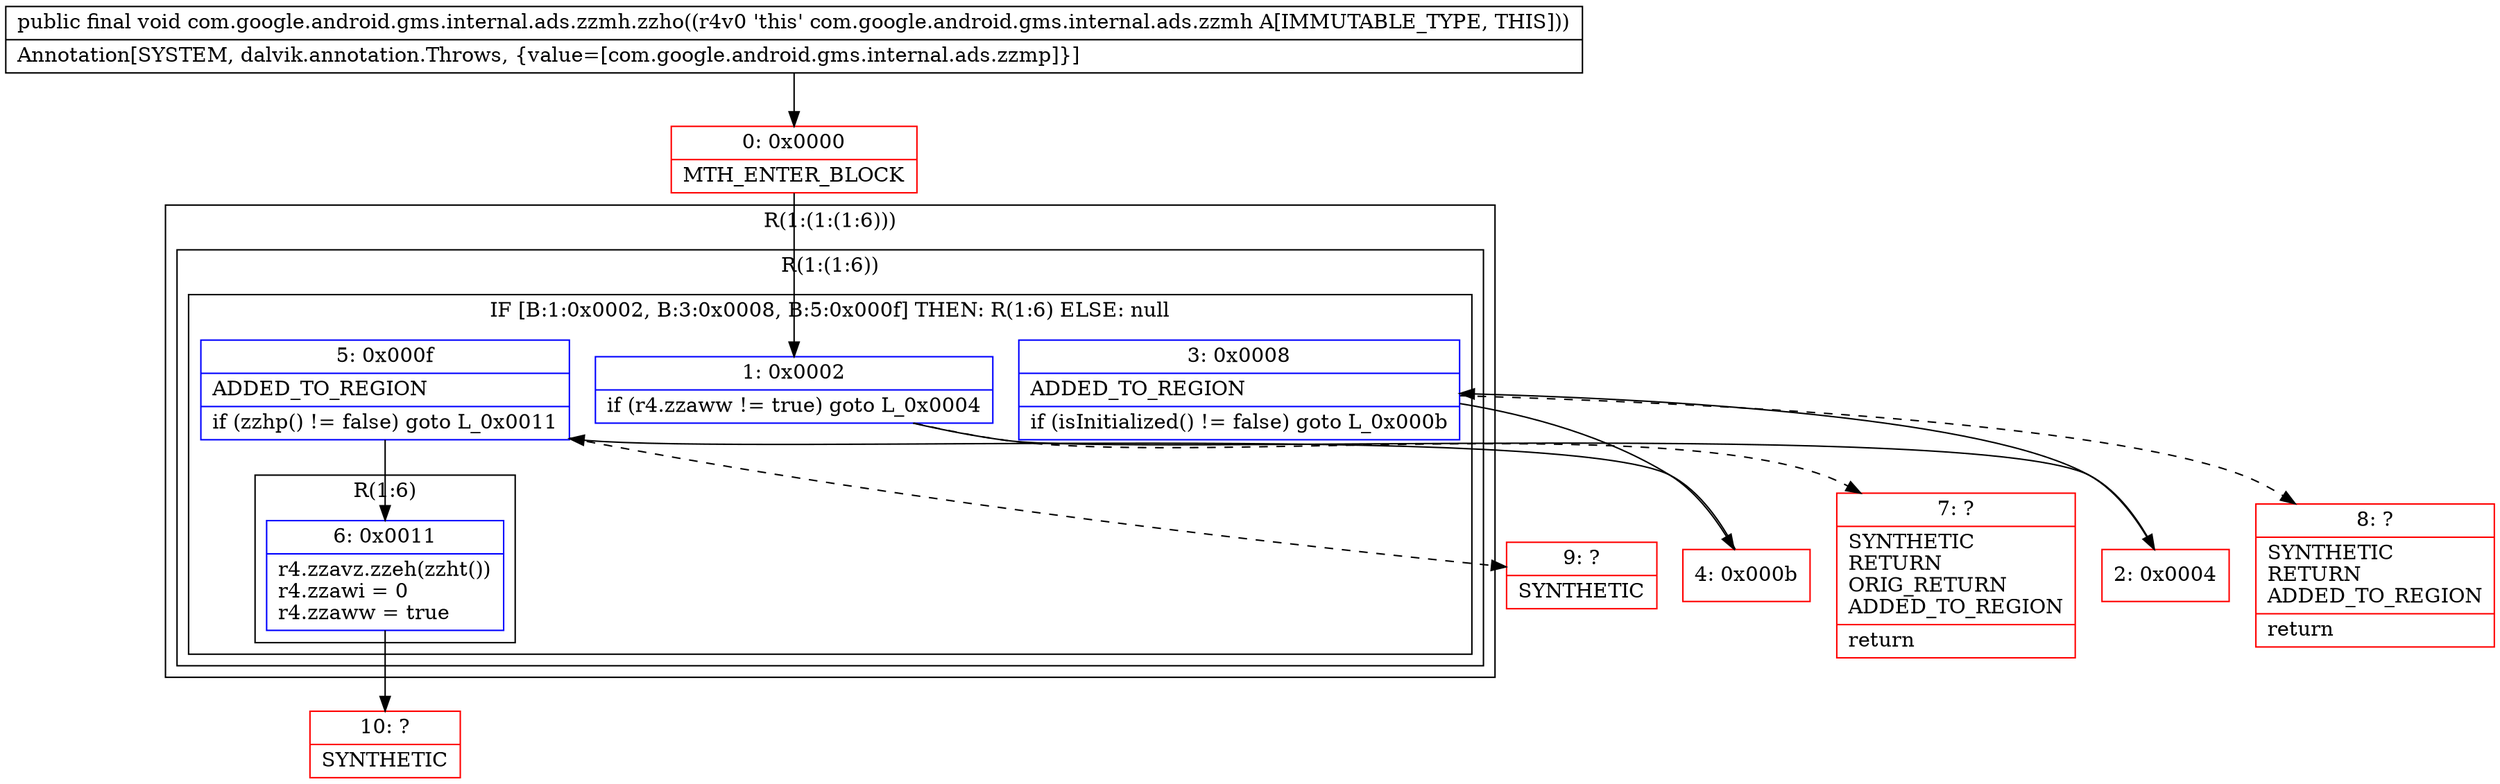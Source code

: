 digraph "CFG forcom.google.android.gms.internal.ads.zzmh.zzho()V" {
subgraph cluster_Region_1465343316 {
label = "R(1:(1:(1:6)))";
node [shape=record,color=blue];
subgraph cluster_Region_902215585 {
label = "R(1:(1:6))";
node [shape=record,color=blue];
subgraph cluster_IfRegion_786817427 {
label = "IF [B:1:0x0002, B:3:0x0008, B:5:0x000f] THEN: R(1:6) ELSE: null";
node [shape=record,color=blue];
Node_1 [shape=record,label="{1\:\ 0x0002|if (r4.zzaww != true) goto L_0x0004\l}"];
Node_3 [shape=record,label="{3\:\ 0x0008|ADDED_TO_REGION\l|if (isInitialized() != false) goto L_0x000b\l}"];
Node_5 [shape=record,label="{5\:\ 0x000f|ADDED_TO_REGION\l|if (zzhp() != false) goto L_0x0011\l}"];
subgraph cluster_Region_1068219274 {
label = "R(1:6)";
node [shape=record,color=blue];
Node_6 [shape=record,label="{6\:\ 0x0011|r4.zzavz.zzeh(zzht())\lr4.zzawi = 0\lr4.zzaww = true\l}"];
}
}
}
}
Node_0 [shape=record,color=red,label="{0\:\ 0x0000|MTH_ENTER_BLOCK\l}"];
Node_2 [shape=record,color=red,label="{2\:\ 0x0004}"];
Node_4 [shape=record,color=red,label="{4\:\ 0x000b}"];
Node_7 [shape=record,color=red,label="{7\:\ ?|SYNTHETIC\lRETURN\lORIG_RETURN\lADDED_TO_REGION\l|return\l}"];
Node_8 [shape=record,color=red,label="{8\:\ ?|SYNTHETIC\lRETURN\lADDED_TO_REGION\l|return\l}"];
Node_9 [shape=record,color=red,label="{9\:\ ?|SYNTHETIC\l}"];
Node_10 [shape=record,color=red,label="{10\:\ ?|SYNTHETIC\l}"];
MethodNode[shape=record,label="{public final void com.google.android.gms.internal.ads.zzmh.zzho((r4v0 'this' com.google.android.gms.internal.ads.zzmh A[IMMUTABLE_TYPE, THIS]))  | Annotation[SYSTEM, dalvik.annotation.Throws, \{value=[com.google.android.gms.internal.ads.zzmp]\}]\l}"];
MethodNode -> Node_0;
Node_1 -> Node_2;
Node_1 -> Node_7[style=dashed];
Node_3 -> Node_4;
Node_3 -> Node_8[style=dashed];
Node_5 -> Node_6;
Node_5 -> Node_9[style=dashed];
Node_6 -> Node_10;
Node_0 -> Node_1;
Node_2 -> Node_3;
Node_4 -> Node_5;
}

